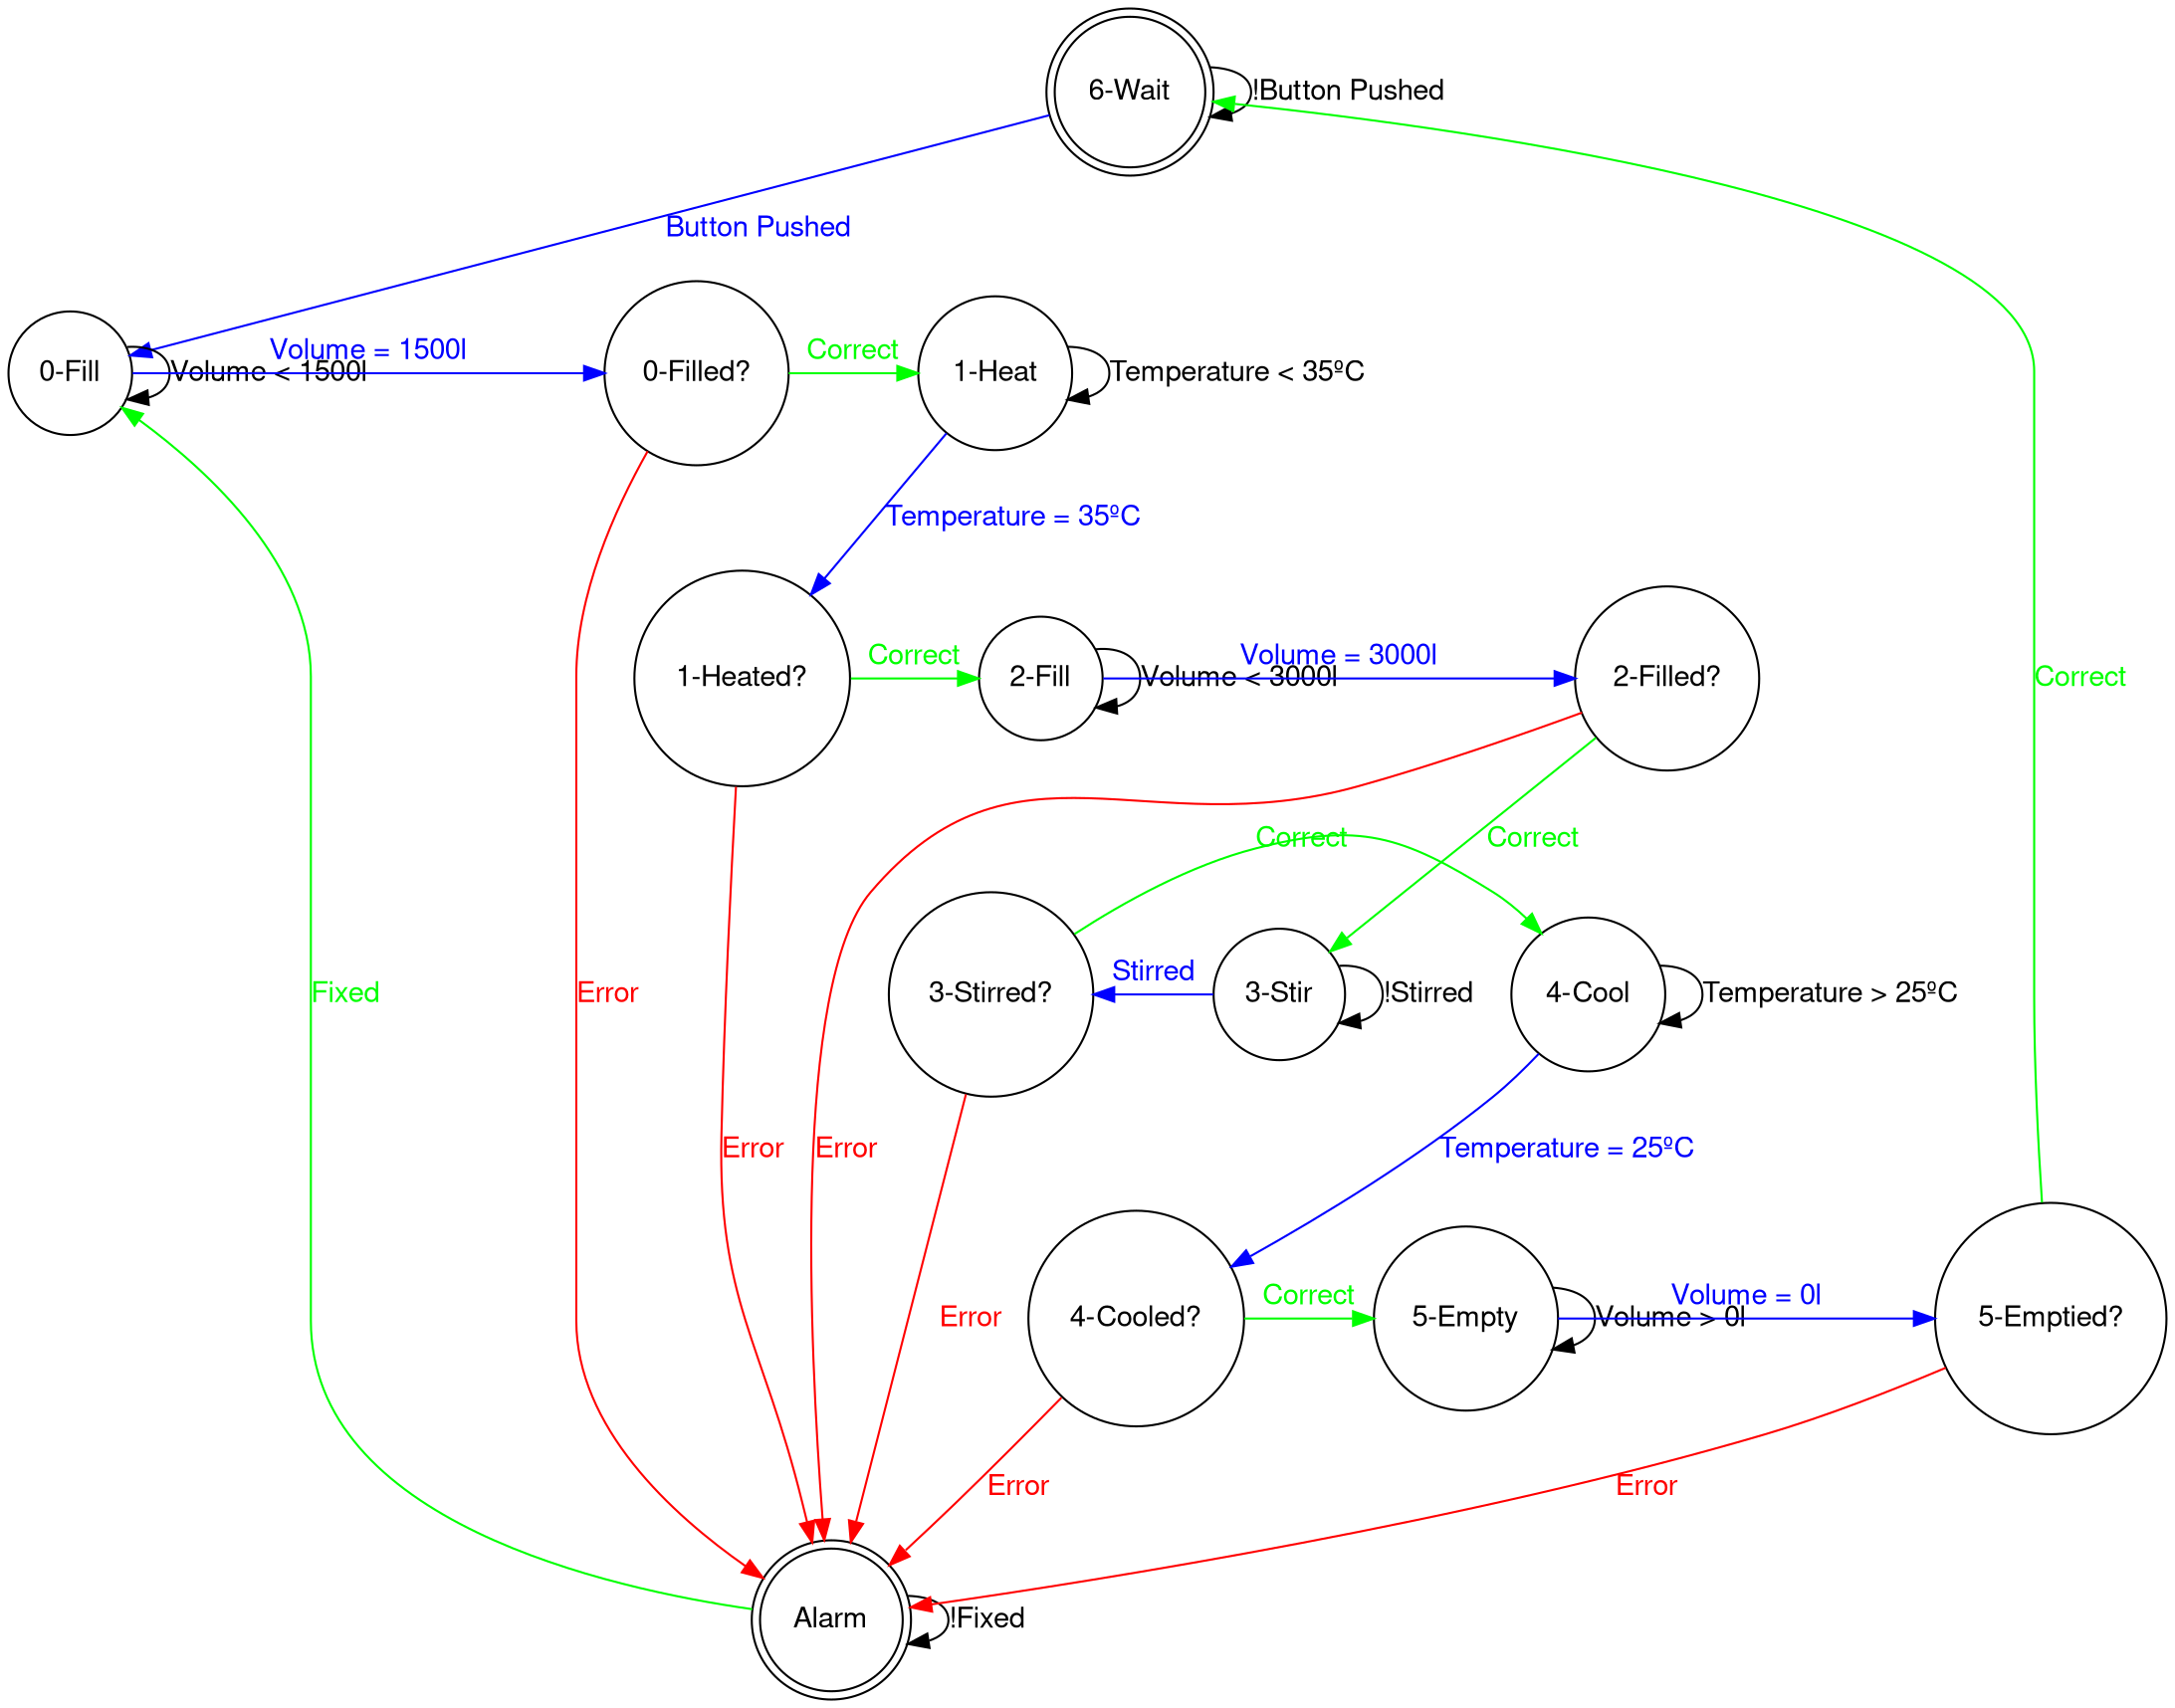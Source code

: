 digraph finite_state_machine {
    fontname = "Helvetica, Arial, sans-serif"
    node [fontname = "Helvetica, Arial, sans-serif"]
    edge [fontname = "Helvetica, Arial, sans-serif"]
    rankdir = TB;
    node [shape = doublecircle]; 12 13;
    node [shape = circle];

    {
        rank=same; 0 1 2
    }
    {
        rank=same; 3 4 5
    }
    {
        rank=same; 6 7 8
    }
    {
        rank=same; 9 10 11
    }

    0  [label = "0-Fill"]
    1  [label = "0-Filled?"]
    2  [label = "1-Heat"]
    3  [label = "1-Heated?"]
    4  [label = "2-Fill"]
    5  [label = "2-Filled?"]
    6  [label = "3-Stir"]
    7  [label = "3-Stirred?"]
    8  [label = "4-Cool"]
    9  [label = "4-Cooled?"]
    10 [label = "5-Empty"]
    11 [label = "5-Emptied?"]
    12 [label = "6-Wait"]
    13 [label = "Alarm"]

    0 -> 0   [label = "Volume < 1500l"];
    0 -> 1   [label = "Volume = 1500l", color = blue,  fontcolor = blue];
    1 -> 2   [label = "Correct", color = green, fontcolor = green];
    2 -> 2   [label = "Temperature < 35ºC"];
    2 -> 3   [label = "Temperature = 35ºC", color = blue,  fontcolor = blue];
    3 -> 4   [label = "Correct", color = green, fontcolor = green];
    4 -> 4   [label = "Volume < 3000l"];
    4 -> 5   [label = "Volume = 3000l", color = blue,  fontcolor = blue];
    5 -> 6   [label = "Correct", color = green, fontcolor = green];
    6 -> 6   [label = "!Stirred"];
    6 -> 7   [label = "Stirred", color = blue,  fontcolor = blue];
    7 -> 8   [label = "Correct", color = green, fontcolor = green];
    8 -> 8   [label = "Temperature > 25ºC"];
    8 -> 9   [label = "Temperature = 25ºC", color = blue,  fontcolor = blue];
    9 -> 10  [label = "Correct", color = green, fontcolor = green];
    10 -> 10 [label = "Volume > 0l"];
    10 -> 11 [label = "Volume = 0l", color = blue,  fontcolor = blue];
    11 -> 12 [label = "Correct", color = green, fontcolor = green];
    12 -> 12 [label = "!Button Pushed"];
    12 -> 0  [label = "Button Pushed", color = blue,  fontcolor = blue];

    13 -> 13 [label = "!Fixed"];
    13 -> 0  [label = "Fixed", color = green, fontcolor = green];

    1 -> 13  [label = "Error", color = red, fontcolor = red];
    3 -> 13  [label = "Error", color = red, fontcolor = red];
    5 -> 13  [label = "Error", color = red, fontcolor = red];
    7 -> 13  [label = "Error", color = red, fontcolor = red];
    9 -> 13  [label = "Error", color = red, fontcolor = red];
    11 -> 13 [label = "Error", color = red, fontcolor = red];
}
